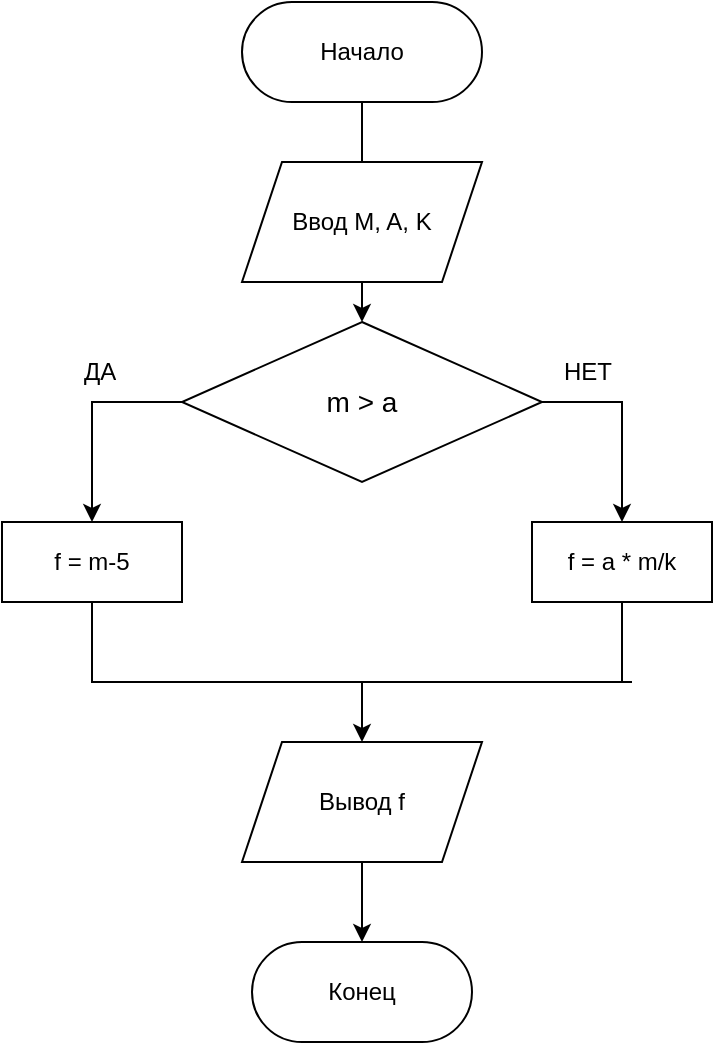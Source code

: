 <mxfile version="24.0.8" type="device">
  <diagram name="Страница — 1" id="e0x9FmHPlvN0MJsoGaEV">
    <mxGraphModel dx="954" dy="574" grid="1" gridSize="10" guides="1" tooltips="1" connect="1" arrows="1" fold="1" page="1" pageScale="1" pageWidth="827" pageHeight="1169" math="0" shadow="0">
      <root>
        <mxCell id="0" />
        <mxCell id="1" parent="0" />
        <mxCell id="Kdy6j-NITkerrrM835-V-9" value="" style="edgeStyle=orthogonalEdgeStyle;rounded=0;orthogonalLoop=1;jettySize=auto;html=1;" edge="1" parent="1" source="Kdy6j-NITkerrrM835-V-1" target="Kdy6j-NITkerrrM835-V-4">
          <mxGeometry relative="1" as="geometry" />
        </mxCell>
        <mxCell id="Kdy6j-NITkerrrM835-V-1" value="Начало" style="rounded=1;whiteSpace=wrap;html=1;arcSize=50;" vertex="1" parent="1">
          <mxGeometry x="315" y="20" width="120" height="50" as="geometry" />
        </mxCell>
        <mxCell id="Kdy6j-NITkerrrM835-V-3" value="Ввод M, A, K" style="shape=parallelogram;perimeter=parallelogramPerimeter;whiteSpace=wrap;html=1;fixedSize=1;" vertex="1" parent="1">
          <mxGeometry x="315" y="100" width="120" height="60" as="geometry" />
        </mxCell>
        <mxCell id="Kdy6j-NITkerrrM835-V-10" style="edgeStyle=orthogonalEdgeStyle;rounded=0;orthogonalLoop=1;jettySize=auto;html=1;exitX=1;exitY=0.5;exitDx=0;exitDy=0;entryX=0.5;entryY=0;entryDx=0;entryDy=0;" edge="1" parent="1" source="Kdy6j-NITkerrrM835-V-4" target="Kdy6j-NITkerrrM835-V-6">
          <mxGeometry relative="1" as="geometry" />
        </mxCell>
        <mxCell id="Kdy6j-NITkerrrM835-V-11" style="edgeStyle=orthogonalEdgeStyle;rounded=0;orthogonalLoop=1;jettySize=auto;html=1;entryX=0.5;entryY=0;entryDx=0;entryDy=0;exitX=0;exitY=0.5;exitDx=0;exitDy=0;" edge="1" parent="1" source="Kdy6j-NITkerrrM835-V-4" target="Kdy6j-NITkerrrM835-V-5">
          <mxGeometry relative="1" as="geometry" />
        </mxCell>
        <mxCell id="Kdy6j-NITkerrrM835-V-4" value="&lt;font style=&quot;font-size: 14px;&quot;&gt;m &amp;gt; a&lt;/font&gt;" style="rhombus;whiteSpace=wrap;html=1;" vertex="1" parent="1">
          <mxGeometry x="285" y="180" width="180" height="80" as="geometry" />
        </mxCell>
        <mxCell id="Kdy6j-NITkerrrM835-V-5" value="f = m-5" style="rounded=0;whiteSpace=wrap;html=1;" vertex="1" parent="1">
          <mxGeometry x="195" y="280" width="90" height="40" as="geometry" />
        </mxCell>
        <mxCell id="Kdy6j-NITkerrrM835-V-6" value="f = a * m/k" style="rounded=0;whiteSpace=wrap;html=1;" vertex="1" parent="1">
          <mxGeometry x="460" y="280" width="90" height="40" as="geometry" />
        </mxCell>
        <mxCell id="Kdy6j-NITkerrrM835-V-17" value="" style="edgeStyle=orthogonalEdgeStyle;rounded=0;orthogonalLoop=1;jettySize=auto;html=1;" edge="1" parent="1" source="Kdy6j-NITkerrrM835-V-7" target="Kdy6j-NITkerrrM835-V-8">
          <mxGeometry relative="1" as="geometry" />
        </mxCell>
        <mxCell id="Kdy6j-NITkerrrM835-V-7" value="Вывод f" style="shape=parallelogram;perimeter=parallelogramPerimeter;whiteSpace=wrap;html=1;fixedSize=1;" vertex="1" parent="1">
          <mxGeometry x="315" y="390" width="120" height="60" as="geometry" />
        </mxCell>
        <mxCell id="Kdy6j-NITkerrrM835-V-8" value="Конец" style="rounded=1;whiteSpace=wrap;html=1;arcSize=50;" vertex="1" parent="1">
          <mxGeometry x="320" y="490" width="110" height="50" as="geometry" />
        </mxCell>
        <mxCell id="Kdy6j-NITkerrrM835-V-14" value="" style="endArrow=none;html=1;rounded=0;exitX=0.5;exitY=1;exitDx=0;exitDy=0;" edge="1" parent="1" source="Kdy6j-NITkerrrM835-V-5">
          <mxGeometry width="50" height="50" relative="1" as="geometry">
            <mxPoint x="400" y="560" as="sourcePoint" />
            <mxPoint x="510" y="360" as="targetPoint" />
            <Array as="points">
              <mxPoint x="240" y="360" />
            </Array>
          </mxGeometry>
        </mxCell>
        <mxCell id="Kdy6j-NITkerrrM835-V-15" value="" style="endArrow=none;html=1;rounded=0;entryX=0.5;entryY=1;entryDx=0;entryDy=0;" edge="1" parent="1" target="Kdy6j-NITkerrrM835-V-6">
          <mxGeometry width="50" height="50" relative="1" as="geometry">
            <mxPoint x="505" y="360" as="sourcePoint" />
            <mxPoint x="450" y="350" as="targetPoint" />
          </mxGeometry>
        </mxCell>
        <mxCell id="Kdy6j-NITkerrrM835-V-16" value="" style="endArrow=classic;html=1;rounded=0;entryX=0.5;entryY=0;entryDx=0;entryDy=0;" edge="1" parent="1" target="Kdy6j-NITkerrrM835-V-7">
          <mxGeometry width="50" height="50" relative="1" as="geometry">
            <mxPoint x="375" y="360" as="sourcePoint" />
            <mxPoint x="450" y="260" as="targetPoint" />
          </mxGeometry>
        </mxCell>
        <mxCell id="Kdy6j-NITkerrrM835-V-18" value="ДА" style="text;strokeColor=none;fillColor=none;align=left;verticalAlign=middle;spacingLeft=4;spacingRight=4;overflow=hidden;points=[[0,0.5],[1,0.5]];portConstraint=eastwest;rotatable=0;whiteSpace=wrap;html=1;" vertex="1" parent="1">
          <mxGeometry x="230" y="190" width="80" height="30" as="geometry" />
        </mxCell>
        <mxCell id="Kdy6j-NITkerrrM835-V-19" value="НЕТ" style="text;strokeColor=none;fillColor=none;align=left;verticalAlign=middle;spacingLeft=4;spacingRight=4;overflow=hidden;points=[[0,0.5],[1,0.5]];portConstraint=eastwest;rotatable=0;whiteSpace=wrap;html=1;" vertex="1" parent="1">
          <mxGeometry x="470" y="190" width="80" height="30" as="geometry" />
        </mxCell>
      </root>
    </mxGraphModel>
  </diagram>
</mxfile>
